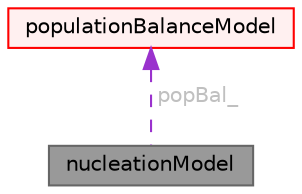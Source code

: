 digraph "nucleationModel"
{
 // LATEX_PDF_SIZE
  bgcolor="transparent";
  edge [fontname=Helvetica,fontsize=10,labelfontname=Helvetica,labelfontsize=10];
  node [fontname=Helvetica,fontsize=10,shape=box,height=0.2,width=0.4];
  Node1 [id="Node000001",label="nucleationModel",height=0.2,width=0.4,color="gray40", fillcolor="grey60", style="filled", fontcolor="black",tooltip="Base class for nucleation models."];
  Node2 -> Node1 [id="edge1_Node000001_Node000002",dir="back",color="darkorchid3",style="dashed",tooltip=" ",label=" popBal_",fontcolor="grey" ];
  Node2 [id="Node000002",label="populationBalanceModel",height=0.2,width=0.4,color="red", fillcolor="#FFF0F0", style="filled",URL="$classFoam_1_1diameterModels_1_1populationBalanceModel.html",tooltip="Class that solves the univariate population balance equation by means of a class method (also called ..."];
}

